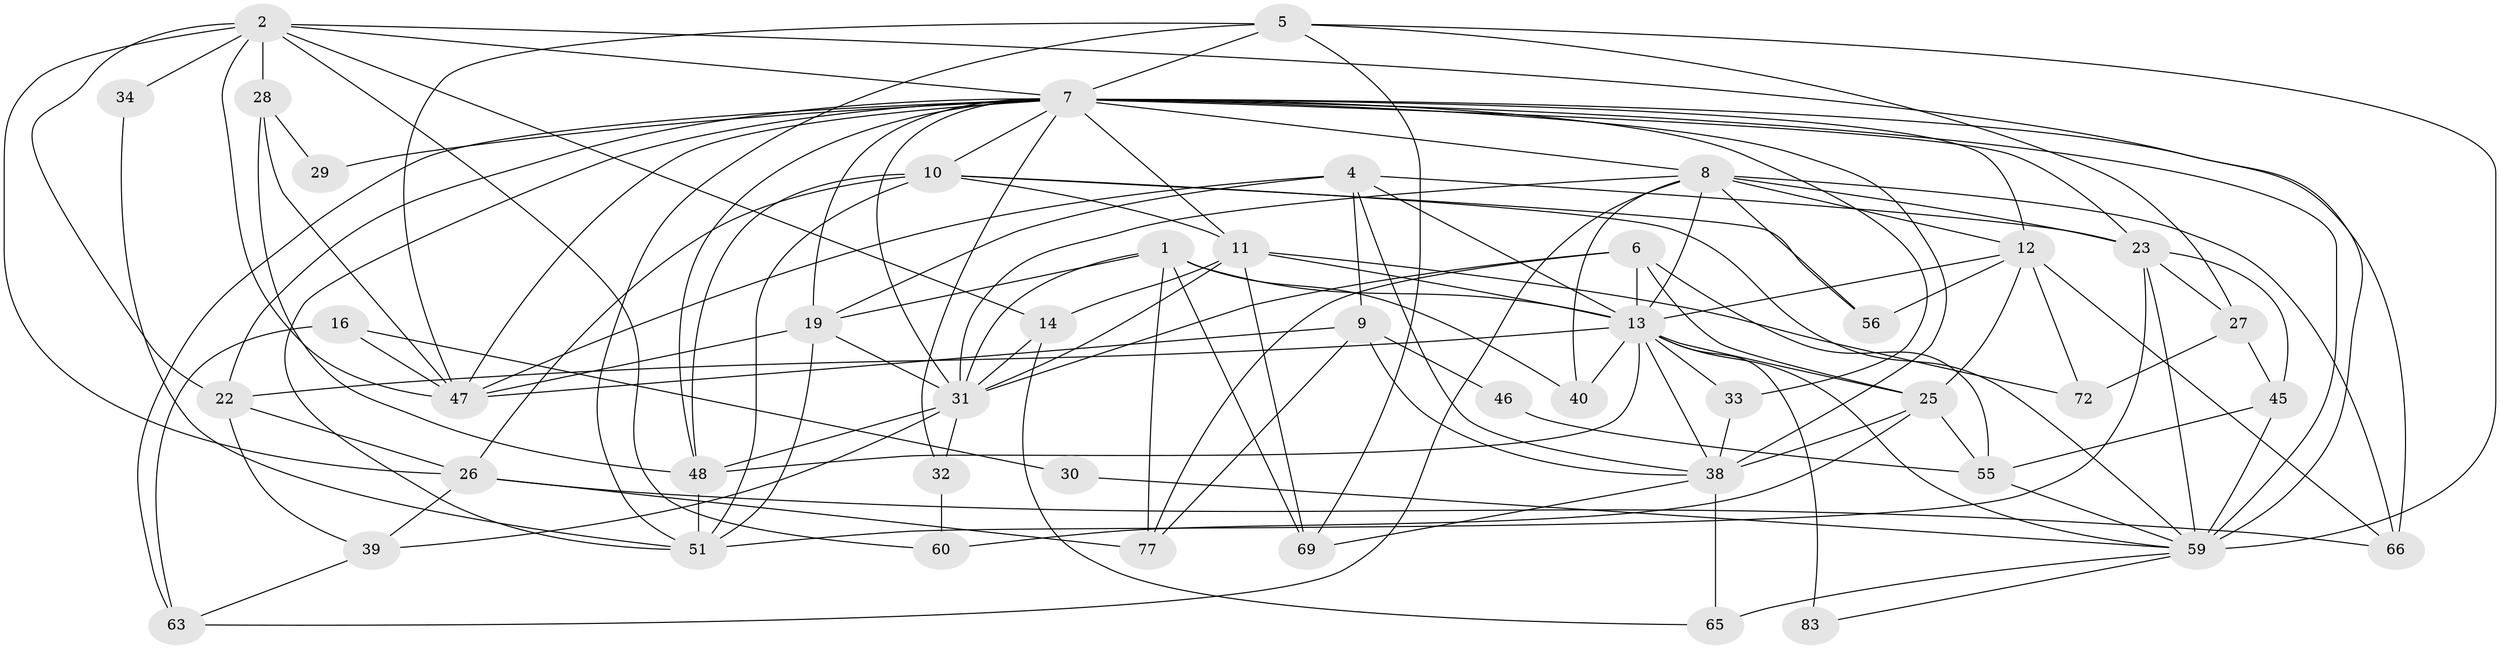// original degree distribution, {4: 0.30434782608695654, 2: 0.14130434782608695, 5: 0.13043478260869565, 3: 0.2608695652173913, 6: 0.08695652173913043, 7: 0.06521739130434782, 8: 0.010869565217391304}
// Generated by graph-tools (version 1.1) at 2025/15/03/09/25 04:15:10]
// undirected, 46 vertices, 128 edges
graph export_dot {
graph [start="1"]
  node [color=gray90,style=filled];
  1 [super="+17+68"];
  2 [super="+3"];
  4 [super="+15"];
  5 [super="+43"];
  6;
  7 [super="+57+18+50+20"];
  8 [super="+35"];
  9;
  10 [super="+71"];
  11 [super="+84+89"];
  12 [super="+44+91"];
  13 [super="+64+76"];
  14;
  16;
  19 [super="+24"];
  22 [super="+49"];
  23 [super="+37+79"];
  25 [super="+74"];
  26 [super="+42"];
  27 [super="+85"];
  28 [super="+36"];
  29;
  30;
  31 [super="+86"];
  32;
  33;
  34;
  38 [super="+41"];
  39;
  40;
  45;
  46;
  47 [super="+62+54"];
  48 [super="+81"];
  51 [super="+58"];
  55;
  56;
  59 [super="+67"];
  60;
  63;
  65;
  66 [super="+90"];
  69;
  72 [super="+75"];
  77;
  83;
  1 -- 77;
  1 -- 40;
  1 -- 19;
  1 -- 31;
  1 -- 69;
  1 -- 13 [weight=2];
  2 -- 7;
  2 -- 34;
  2 -- 14;
  2 -- 47;
  2 -- 22;
  2 -- 26;
  2 -- 60;
  2 -- 59;
  2 -- 28;
  4 -- 19;
  4 -- 47;
  4 -- 9;
  4 -- 23;
  4 -- 38;
  4 -- 13;
  5 -- 47;
  5 -- 51;
  5 -- 69;
  5 -- 7;
  5 -- 59;
  5 -- 27;
  6 -- 55;
  6 -- 77;
  6 -- 31;
  6 -- 25;
  6 -- 13;
  7 -- 12 [weight=2];
  7 -- 48;
  7 -- 38 [weight=2];
  7 -- 22 [weight=2];
  7 -- 10;
  7 -- 51;
  7 -- 47 [weight=2];
  7 -- 59 [weight=2];
  7 -- 33;
  7 -- 66;
  7 -- 19;
  7 -- 23;
  7 -- 63;
  7 -- 8 [weight=2];
  7 -- 11;
  7 -- 32;
  7 -- 29;
  7 -- 31;
  8 -- 40;
  8 -- 23;
  8 -- 12;
  8 -- 66;
  8 -- 56;
  8 -- 63;
  8 -- 31;
  8 -- 13;
  9 -- 47;
  9 -- 46;
  9 -- 77;
  9 -- 38;
  10 -- 48;
  10 -- 51;
  10 -- 56;
  10 -- 11;
  10 -- 26;
  10 -- 59;
  11 -- 13;
  11 -- 69;
  11 -- 72;
  11 -- 14;
  11 -- 31;
  12 -- 25;
  12 -- 72;
  12 -- 56;
  12 -- 66;
  12 -- 13;
  13 -- 48 [weight=2];
  13 -- 25;
  13 -- 33;
  13 -- 38;
  13 -- 40;
  13 -- 83;
  13 -- 22;
  13 -- 59;
  14 -- 65;
  14 -- 31;
  16 -- 63;
  16 -- 30;
  16 -- 47;
  19 -- 51;
  19 -- 47;
  19 -- 31;
  22 -- 26;
  22 -- 39;
  23 -- 45;
  23 -- 27;
  23 -- 51;
  23 -- 59;
  25 -- 55;
  25 -- 60;
  25 -- 38;
  26 -- 77;
  26 -- 39;
  26 -- 66;
  27 -- 45;
  27 -- 72;
  28 -- 48;
  28 -- 29;
  28 -- 47;
  30 -- 59;
  31 -- 48;
  31 -- 32;
  31 -- 39;
  32 -- 60;
  33 -- 38;
  34 -- 51;
  38 -- 69;
  38 -- 65;
  39 -- 63;
  45 -- 59;
  45 -- 55;
  46 -- 55;
  48 -- 51;
  55 -- 59;
  59 -- 65;
  59 -- 83;
}
